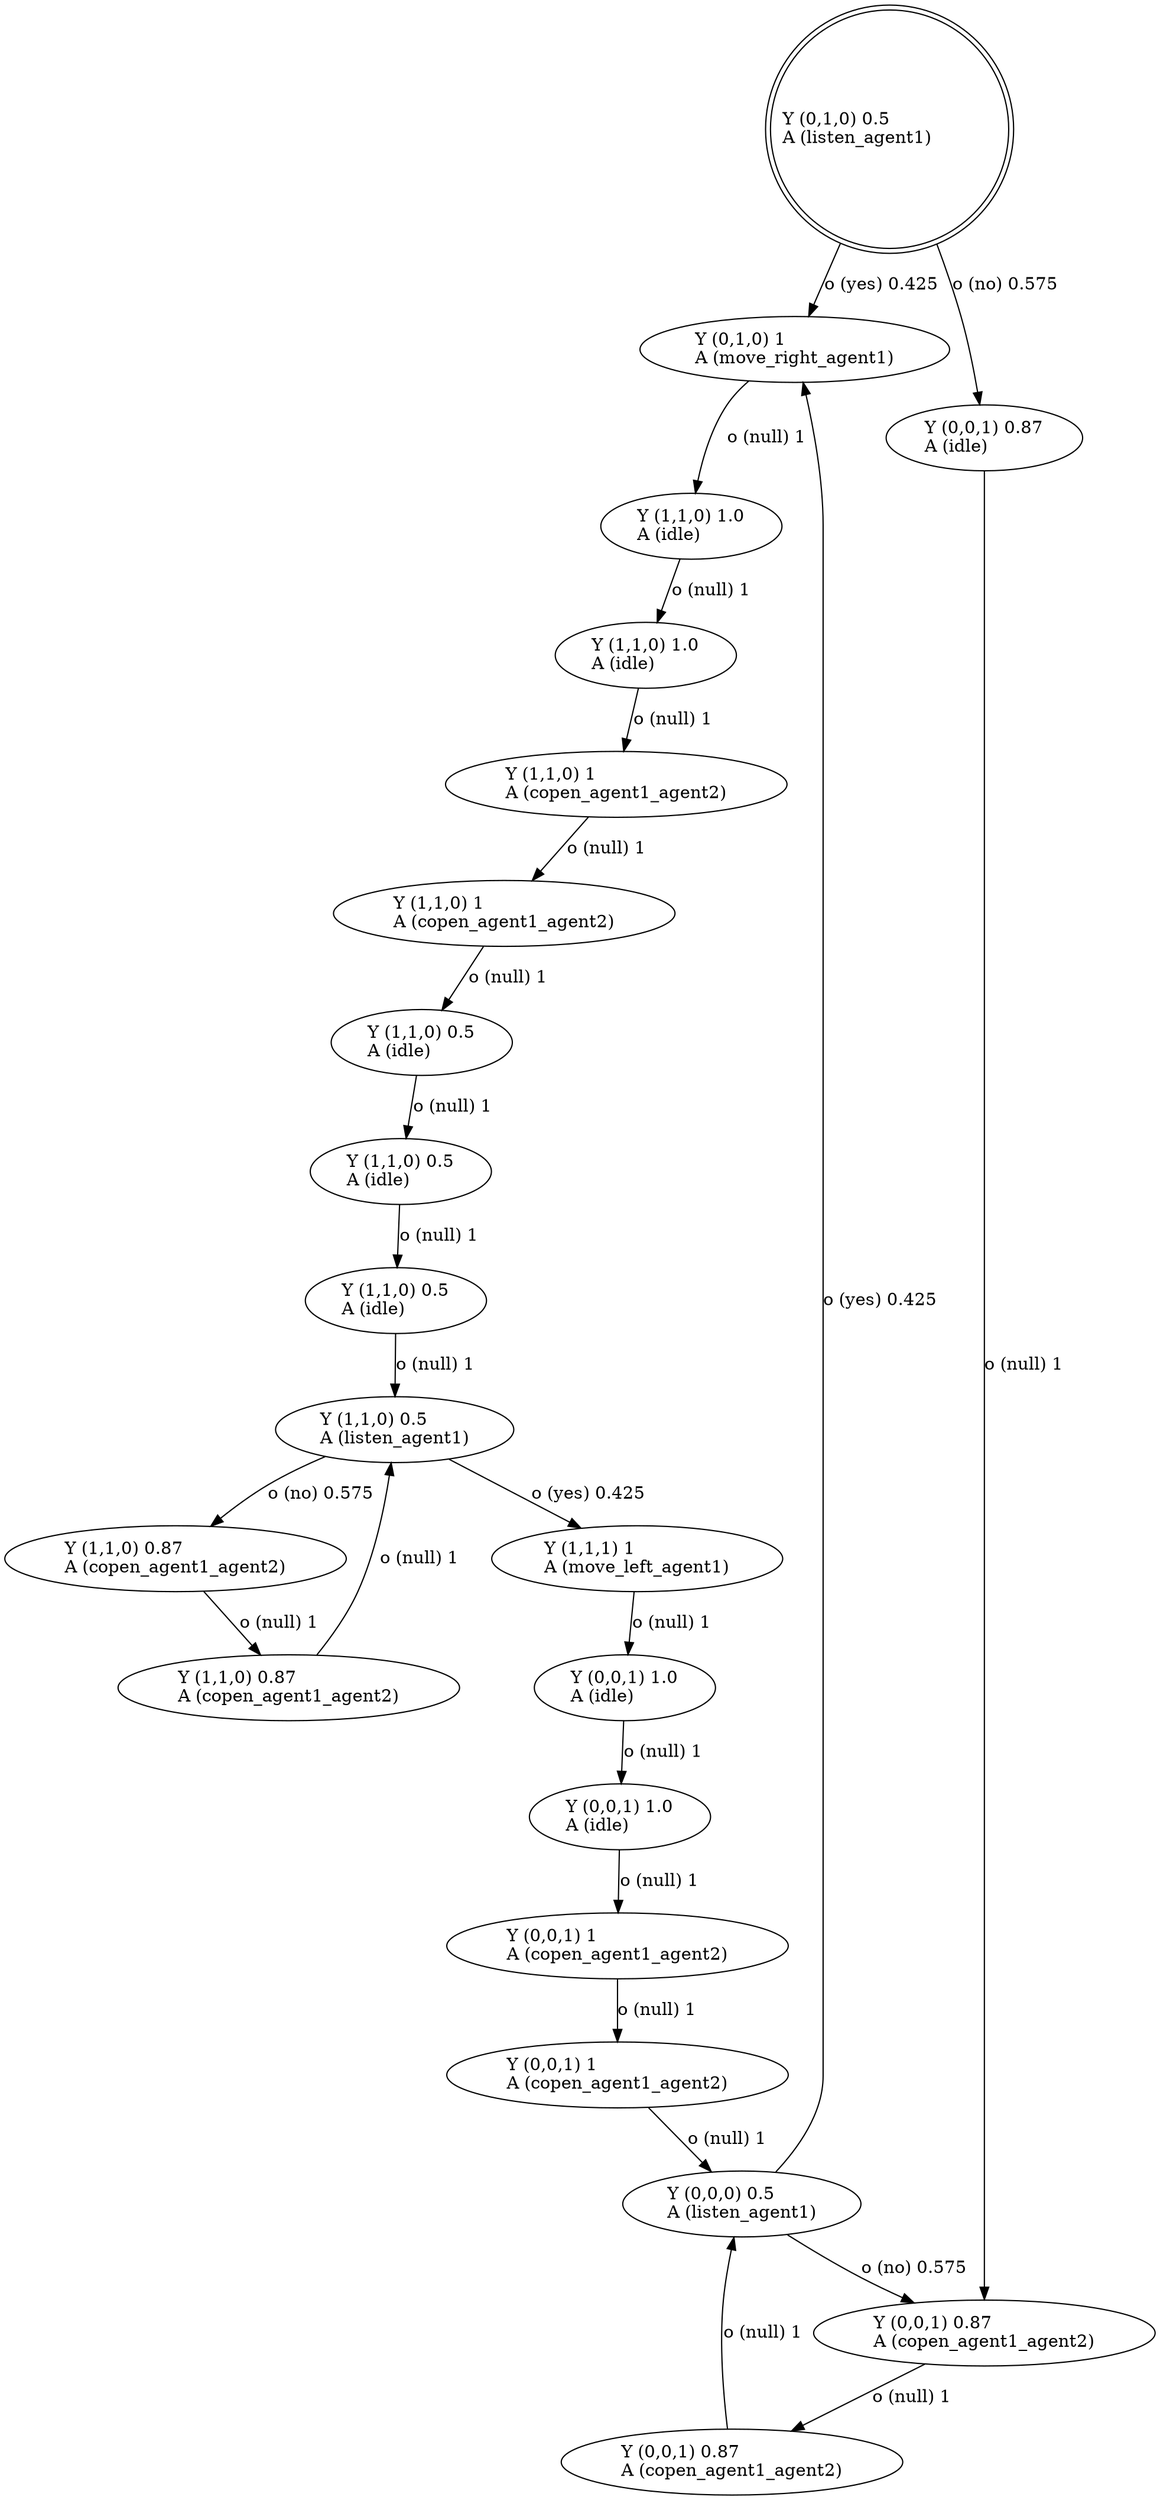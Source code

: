digraph "G" {
root [label="Y (0,1,0) 0.5\lA (listen_agent1)\l", labeljust="l", shape=doublecircle];
x0row6 [label="Y (1,1,0) 1\lA (copen_agent1_agent2)\l"];
x0row14 [label="Y (0,0,1) 0.87\lA (copen_agent1_agent2)\l"];
x0row3 [label="Y (0,0,0) 0.5\lA (listen_agent1)\l"];
x0row1 [label="Y (0,1,0) 1\lA (move_right_agent1)\l"];
x0row13 [label="Y (0,0,1) 1\lA (copen_agent1_agent2)\l"];
x0row4 [label="Y (1,1,0) 0.5\lA (listen_agent1)\l"];
x0row8 [label="Y (1,1,1) 1\lA (move_left_agent1)\l"];
x0row9 [label="Y (1,1,0) 0.87\lA (copen_agent1_agent2)\l"];
x0row14_noop_0 [label="Y (0,0,1) 0.87\lA (idle)\l"];
x0row6_noop_0 [label="Y (1,1,0) 1.0\lA (idle)\l"];
x0row6_noop_1 [label="Y (1,1,0) 1.0\lA (idle)\l"];
x0row4_noop_0 [label="Y (1,1,0) 0.5\lA (idle)\l"];
x0row4_noop_1 [label="Y (1,1,0) 0.5\lA (idle)\l"];
x0row4_noop_2 [label="Y (1,1,0) 0.5\lA (idle)\l"];
x0row13_noop_0 [label="Y (0,0,1) 1.0\lA (idle)\l"];
x0row13_noop_1 [label="Y (0,0,1) 1.0\lA (idle)\l"];
x0row6_repeat_1 [label="Y (1,1,0) 1\lA (copen_agent1_agent2)\l"];
x0row14_repeat_1 [label="Y (0,0,1) 0.87\lA (copen_agent1_agent2)\l"];
x0row13_repeat_1 [label="Y (0,0,1) 1\lA (copen_agent1_agent2)\l"];
x0row9_repeat_1 [label="Y (1,1,0) 0.87\lA (copen_agent1_agent2)\l"];
root -> x0row1  [key=0, label="o (yes) 0.425\l"];
root -> x0row14_noop_0  [key=0, label="o (no) 0.575\l"];
x0row6 -> x0row6_repeat_1  [key=0, label="o (null) 1\l"];
x0row14 -> x0row14_repeat_1  [key=0, label="o (null) 1\l"];
x0row3 -> x0row14  [key=0, label="o (no) 0.575\l"];
x0row3 -> x0row1  [key=0, label="o (yes) 0.425\l"];
x0row1 -> x0row6_noop_0  [key=0, label="o (null) 1\l"];
x0row13 -> x0row13_repeat_1  [key=0, label="o (null) 1\l"];
x0row4 -> x0row8  [key=0, label="o (yes) 0.425\l"];
x0row4 -> x0row9  [key=0, label="o (no) 0.575\l"];
x0row8 -> x0row13_noop_0  [key=0, label="o (null) 1\l"];
x0row9 -> x0row9_repeat_1  [key=0, label="o (null) 1\l"];
x0row14_noop_0 -> x0row14  [key=0, label="o (null) 1\l"];
x0row6_noop_0 -> x0row6_noop_1  [key=0, label="o (null) 1\l"];
x0row6_noop_1 -> x0row6  [key=0, label="o (null) 1\l"];
x0row4_noop_0 -> x0row4_noop_1  [key=0, label="o (null) 1\l"];
x0row4_noop_1 -> x0row4_noop_2  [key=0, label="o (null) 1\l"];
x0row4_noop_2 -> x0row4  [key=0, label="o (null) 1\l"];
x0row13_noop_0 -> x0row13_noop_1  [key=0, label="o (null) 1\l"];
x0row13_noop_1 -> x0row13  [key=0, label="o (null) 1\l"];
x0row6_repeat_1 -> x0row4_noop_0  [key=0, label="o (null) 1\l"];
x0row14_repeat_1 -> x0row3  [key=0, label="o (null) 1\l"];
x0row13_repeat_1 -> x0row3  [key=0, label="o (null) 1\l"];
x0row9_repeat_1 -> x0row4  [key=0, label="o (null) 1\l"];
}
